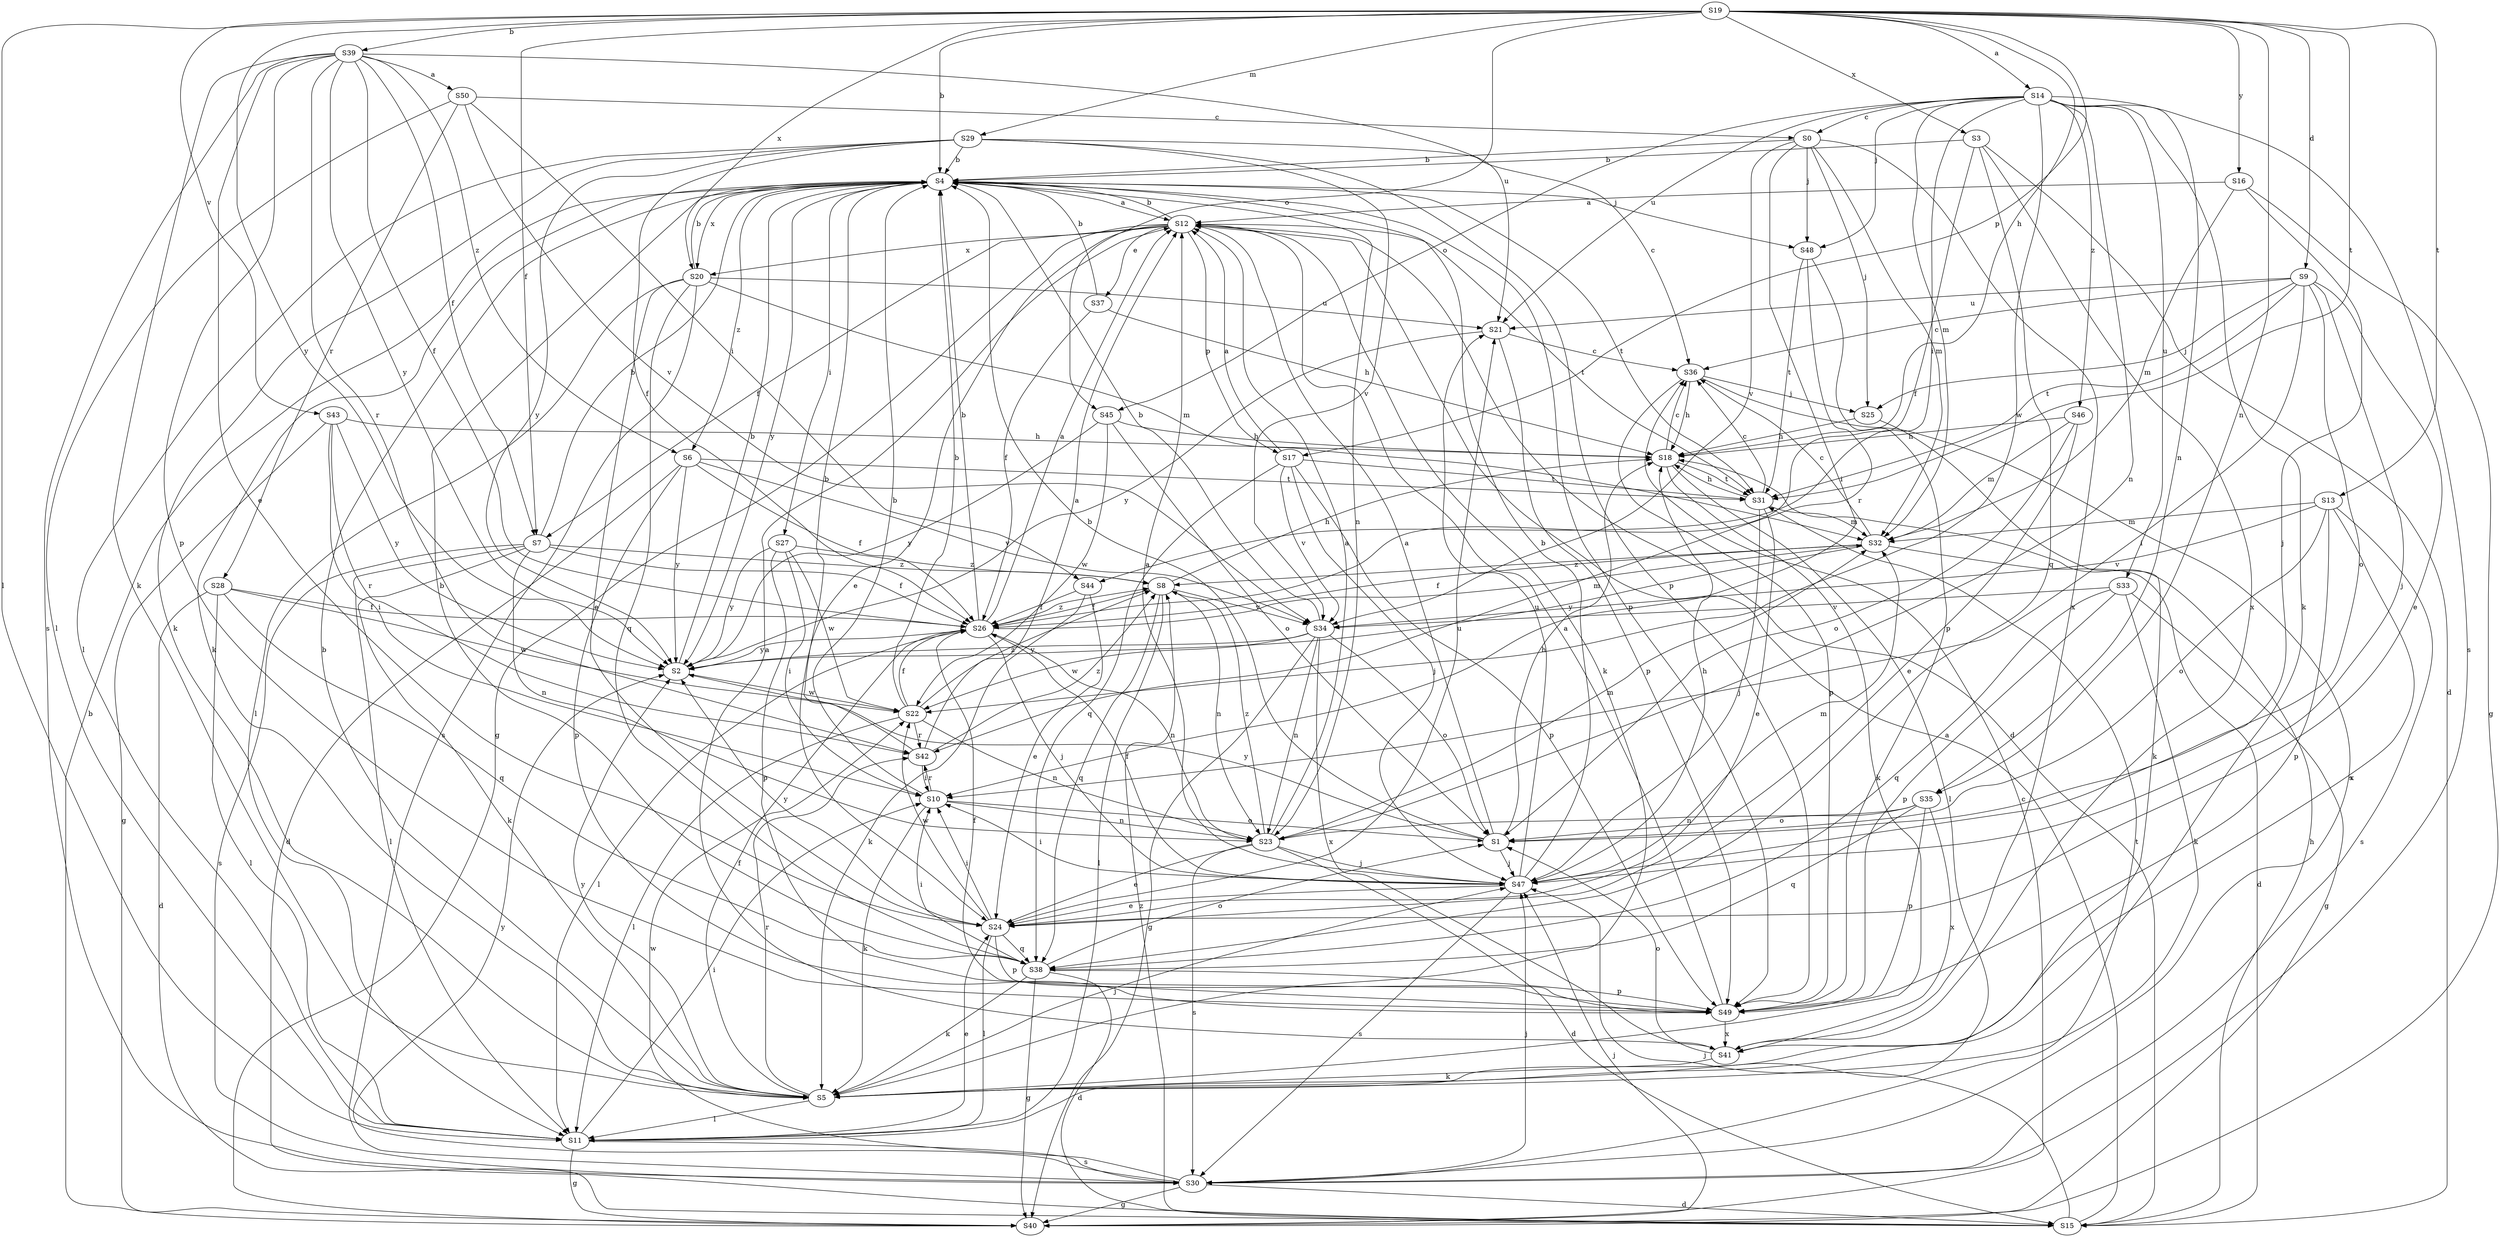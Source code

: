 strict digraph  {
S19;
S14;
S50;
S12;
S39;
S4;
S0;
S36;
S9;
S15;
S37;
S24;
S7;
S26;
S40;
S18;
S44;
S27;
S10;
S48;
S25;
S47;
S5;
S11;
S29;
S32;
S35;
S23;
S45;
S1;
S17;
S49;
S38;
S28;
S42;
S30;
S13;
S31;
S33;
S21;
S43;
S34;
S22;
S3;
S20;
S41;
S16;
S2;
S46;
S6;
S8;
S19 -> S14  [label=a];
S19 -> S39  [label=b];
S19 -> S4  [label=b];
S19 -> S9  [label=d];
S19 -> S7  [label=f];
S19 -> S18  [label=h];
S19 -> S11  [label=l];
S19 -> S29  [label=m];
S19 -> S35  [label=n];
S19 -> S45  [label=o];
S19 -> S17  [label=p];
S19 -> S13  [label=t];
S19 -> S31  [label=t];
S19 -> S43  [label=v];
S19 -> S3  [label=x];
S19 -> S20  [label=x];
S19 -> S16  [label=y];
S19 -> S2  [label=y];
S14 -> S0  [label=c];
S14 -> S44  [label=i];
S14 -> S48  [label=j];
S14 -> S5  [label=k];
S14 -> S32  [label=m];
S14 -> S35  [label=n];
S14 -> S23  [label=n];
S14 -> S45  [label=o];
S14 -> S30  [label=s];
S14 -> S33  [label=u];
S14 -> S21  [label=u];
S14 -> S22  [label=w];
S14 -> S46  [label=z];
S50 -> S0  [label=c];
S50 -> S44  [label=i];
S50 -> S11  [label=l];
S50 -> S28  [label=r];
S50 -> S34  [label=v];
S12 -> S4  [label=b];
S12 -> S15  [label=d];
S12 -> S37  [label=e];
S12 -> S24  [label=e];
S12 -> S7  [label=f];
S12 -> S40  [label=g];
S12 -> S5  [label=k];
S12 -> S17  [label=p];
S12 -> S31  [label=t];
S12 -> S20  [label=x];
S39 -> S50  [label=a];
S39 -> S24  [label=e];
S39 -> S7  [label=f];
S39 -> S26  [label=f];
S39 -> S5  [label=k];
S39 -> S49  [label=p];
S39 -> S42  [label=r];
S39 -> S30  [label=s];
S39 -> S21  [label=u];
S39 -> S2  [label=y];
S39 -> S6  [label=z];
S4 -> S12  [label=a];
S4 -> S27  [label=i];
S4 -> S48  [label=j];
S4 -> S5  [label=k];
S4 -> S23  [label=n];
S4 -> S49  [label=p];
S4 -> S31  [label=t];
S4 -> S20  [label=x];
S4 -> S2  [label=y];
S4 -> S6  [label=z];
S0 -> S4  [label=b];
S0 -> S10  [label=i];
S0 -> S48  [label=j];
S0 -> S25  [label=j];
S0 -> S32  [label=m];
S0 -> S34  [label=v];
S0 -> S41  [label=x];
S36 -> S18  [label=h];
S36 -> S25  [label=j];
S36 -> S49  [label=p];
S36 -> S30  [label=s];
S9 -> S36  [label=c];
S9 -> S24  [label=e];
S9 -> S10  [label=i];
S9 -> S25  [label=j];
S9 -> S47  [label=j];
S9 -> S1  [label=o];
S9 -> S31  [label=t];
S9 -> S21  [label=u];
S15 -> S12  [label=a];
S15 -> S18  [label=h];
S15 -> S47  [label=j];
S15 -> S8  [label=z];
S37 -> S4  [label=b];
S37 -> S26  [label=f];
S37 -> S18  [label=h];
S24 -> S10  [label=i];
S24 -> S11  [label=l];
S24 -> S49  [label=p];
S24 -> S38  [label=q];
S24 -> S21  [label=u];
S24 -> S22  [label=w];
S24 -> S2  [label=y];
S7 -> S4  [label=b];
S7 -> S26  [label=f];
S7 -> S5  [label=k];
S7 -> S11  [label=l];
S7 -> S23  [label=n];
S7 -> S30  [label=s];
S7 -> S8  [label=z];
S26 -> S12  [label=a];
S26 -> S4  [label=b];
S26 -> S47  [label=j];
S26 -> S11  [label=l];
S26 -> S32  [label=m];
S26 -> S23  [label=n];
S26 -> S2  [label=y];
S26 -> S8  [label=z];
S40 -> S4  [label=b];
S40 -> S36  [label=c];
S40 -> S47  [label=j];
S18 -> S36  [label=c];
S18 -> S5  [label=k];
S18 -> S11  [label=l];
S18 -> S31  [label=t];
S44 -> S24  [label=e];
S44 -> S26  [label=f];
S44 -> S5  [label=k];
S27 -> S10  [label=i];
S27 -> S49  [label=p];
S27 -> S22  [label=w];
S27 -> S2  [label=y];
S27 -> S8  [label=z];
S10 -> S4  [label=b];
S10 -> S5  [label=k];
S10 -> S23  [label=n];
S10 -> S1  [label=o];
S10 -> S42  [label=r];
S48 -> S49  [label=p];
S48 -> S42  [label=r];
S48 -> S31  [label=t];
S25 -> S18  [label=h];
S25 -> S5  [label=k];
S47 -> S12  [label=a];
S47 -> S4  [label=b];
S47 -> S24  [label=e];
S47 -> S26  [label=f];
S47 -> S18  [label=h];
S47 -> S10  [label=i];
S47 -> S32  [label=m];
S47 -> S30  [label=s];
S47 -> S21  [label=u];
S5 -> S4  [label=b];
S5 -> S26  [label=f];
S5 -> S47  [label=j];
S5 -> S11  [label=l];
S5 -> S42  [label=r];
S5 -> S2  [label=y];
S11 -> S24  [label=e];
S11 -> S40  [label=g];
S11 -> S10  [label=i];
S11 -> S30  [label=s];
S29 -> S4  [label=b];
S29 -> S36  [label=c];
S29 -> S26  [label=f];
S29 -> S5  [label=k];
S29 -> S11  [label=l];
S29 -> S49  [label=p];
S29 -> S34  [label=v];
S29 -> S2  [label=y];
S32 -> S36  [label=c];
S32 -> S15  [label=d];
S32 -> S26  [label=f];
S32 -> S2  [label=y];
S32 -> S8  [label=z];
S35 -> S23  [label=n];
S35 -> S1  [label=o];
S35 -> S49  [label=p];
S35 -> S38  [label=q];
S35 -> S41  [label=x];
S23 -> S12  [label=a];
S23 -> S15  [label=d];
S23 -> S24  [label=e];
S23 -> S47  [label=j];
S23 -> S32  [label=m];
S23 -> S30  [label=s];
S23 -> S8  [label=z];
S45 -> S18  [label=h];
S45 -> S1  [label=o];
S45 -> S22  [label=w];
S45 -> S2  [label=y];
S1 -> S12  [label=a];
S1 -> S4  [label=b];
S1 -> S18  [label=h];
S1 -> S47  [label=j];
S1 -> S2  [label=y];
S17 -> S12  [label=a];
S17 -> S47  [label=j];
S17 -> S49  [label=p];
S17 -> S38  [label=q];
S17 -> S31  [label=t];
S17 -> S34  [label=v];
S49 -> S12  [label=a];
S49 -> S26  [label=f];
S49 -> S41  [label=x];
S38 -> S4  [label=b];
S38 -> S15  [label=d];
S38 -> S40  [label=g];
S38 -> S10  [label=i];
S38 -> S5  [label=k];
S38 -> S1  [label=o];
S38 -> S49  [label=p];
S28 -> S15  [label=d];
S28 -> S26  [label=f];
S28 -> S11  [label=l];
S28 -> S38  [label=q];
S28 -> S22  [label=w];
S42 -> S12  [label=a];
S42 -> S4  [label=b];
S42 -> S10  [label=i];
S42 -> S8  [label=z];
S30 -> S15  [label=d];
S30 -> S40  [label=g];
S30 -> S47  [label=j];
S30 -> S31  [label=t];
S30 -> S22  [label=w];
S30 -> S2  [label=y];
S13 -> S32  [label=m];
S13 -> S1  [label=o];
S13 -> S49  [label=p];
S13 -> S30  [label=s];
S13 -> S34  [label=v];
S13 -> S41  [label=x];
S31 -> S36  [label=c];
S31 -> S24  [label=e];
S31 -> S18  [label=h];
S31 -> S47  [label=j];
S31 -> S32  [label=m];
S33 -> S40  [label=g];
S33 -> S5  [label=k];
S33 -> S49  [label=p];
S33 -> S38  [label=q];
S33 -> S34  [label=v];
S21 -> S36  [label=c];
S21 -> S49  [label=p];
S21 -> S2  [label=y];
S43 -> S40  [label=g];
S43 -> S18  [label=h];
S43 -> S10  [label=i];
S43 -> S42  [label=r];
S43 -> S2  [label=y];
S34 -> S4  [label=b];
S34 -> S40  [label=g];
S34 -> S23  [label=n];
S34 -> S1  [label=o];
S34 -> S22  [label=w];
S34 -> S41  [label=x];
S34 -> S2  [label=y];
S22 -> S4  [label=b];
S22 -> S26  [label=f];
S22 -> S11  [label=l];
S22 -> S23  [label=n];
S22 -> S42  [label=r];
S22 -> S8  [label=z];
S3 -> S4  [label=b];
S3 -> S15  [label=d];
S3 -> S26  [label=f];
S3 -> S38  [label=q];
S3 -> S41  [label=x];
S20 -> S4  [label=b];
S20 -> S24  [label=e];
S20 -> S11  [label=l];
S20 -> S32  [label=m];
S20 -> S38  [label=q];
S20 -> S30  [label=s];
S20 -> S21  [label=u];
S41 -> S12  [label=a];
S41 -> S5  [label=k];
S41 -> S1  [label=o];
S16 -> S12  [label=a];
S16 -> S40  [label=g];
S16 -> S47  [label=j];
S16 -> S32  [label=m];
S2 -> S4  [label=b];
S2 -> S22  [label=w];
S46 -> S24  [label=e];
S46 -> S18  [label=h];
S46 -> S32  [label=m];
S46 -> S1  [label=o];
S6 -> S15  [label=d];
S6 -> S26  [label=f];
S6 -> S49  [label=p];
S6 -> S31  [label=t];
S6 -> S34  [label=v];
S6 -> S2  [label=y];
S8 -> S26  [label=f];
S8 -> S18  [label=h];
S8 -> S11  [label=l];
S8 -> S23  [label=n];
S8 -> S38  [label=q];
S8 -> S34  [label=v];
}
